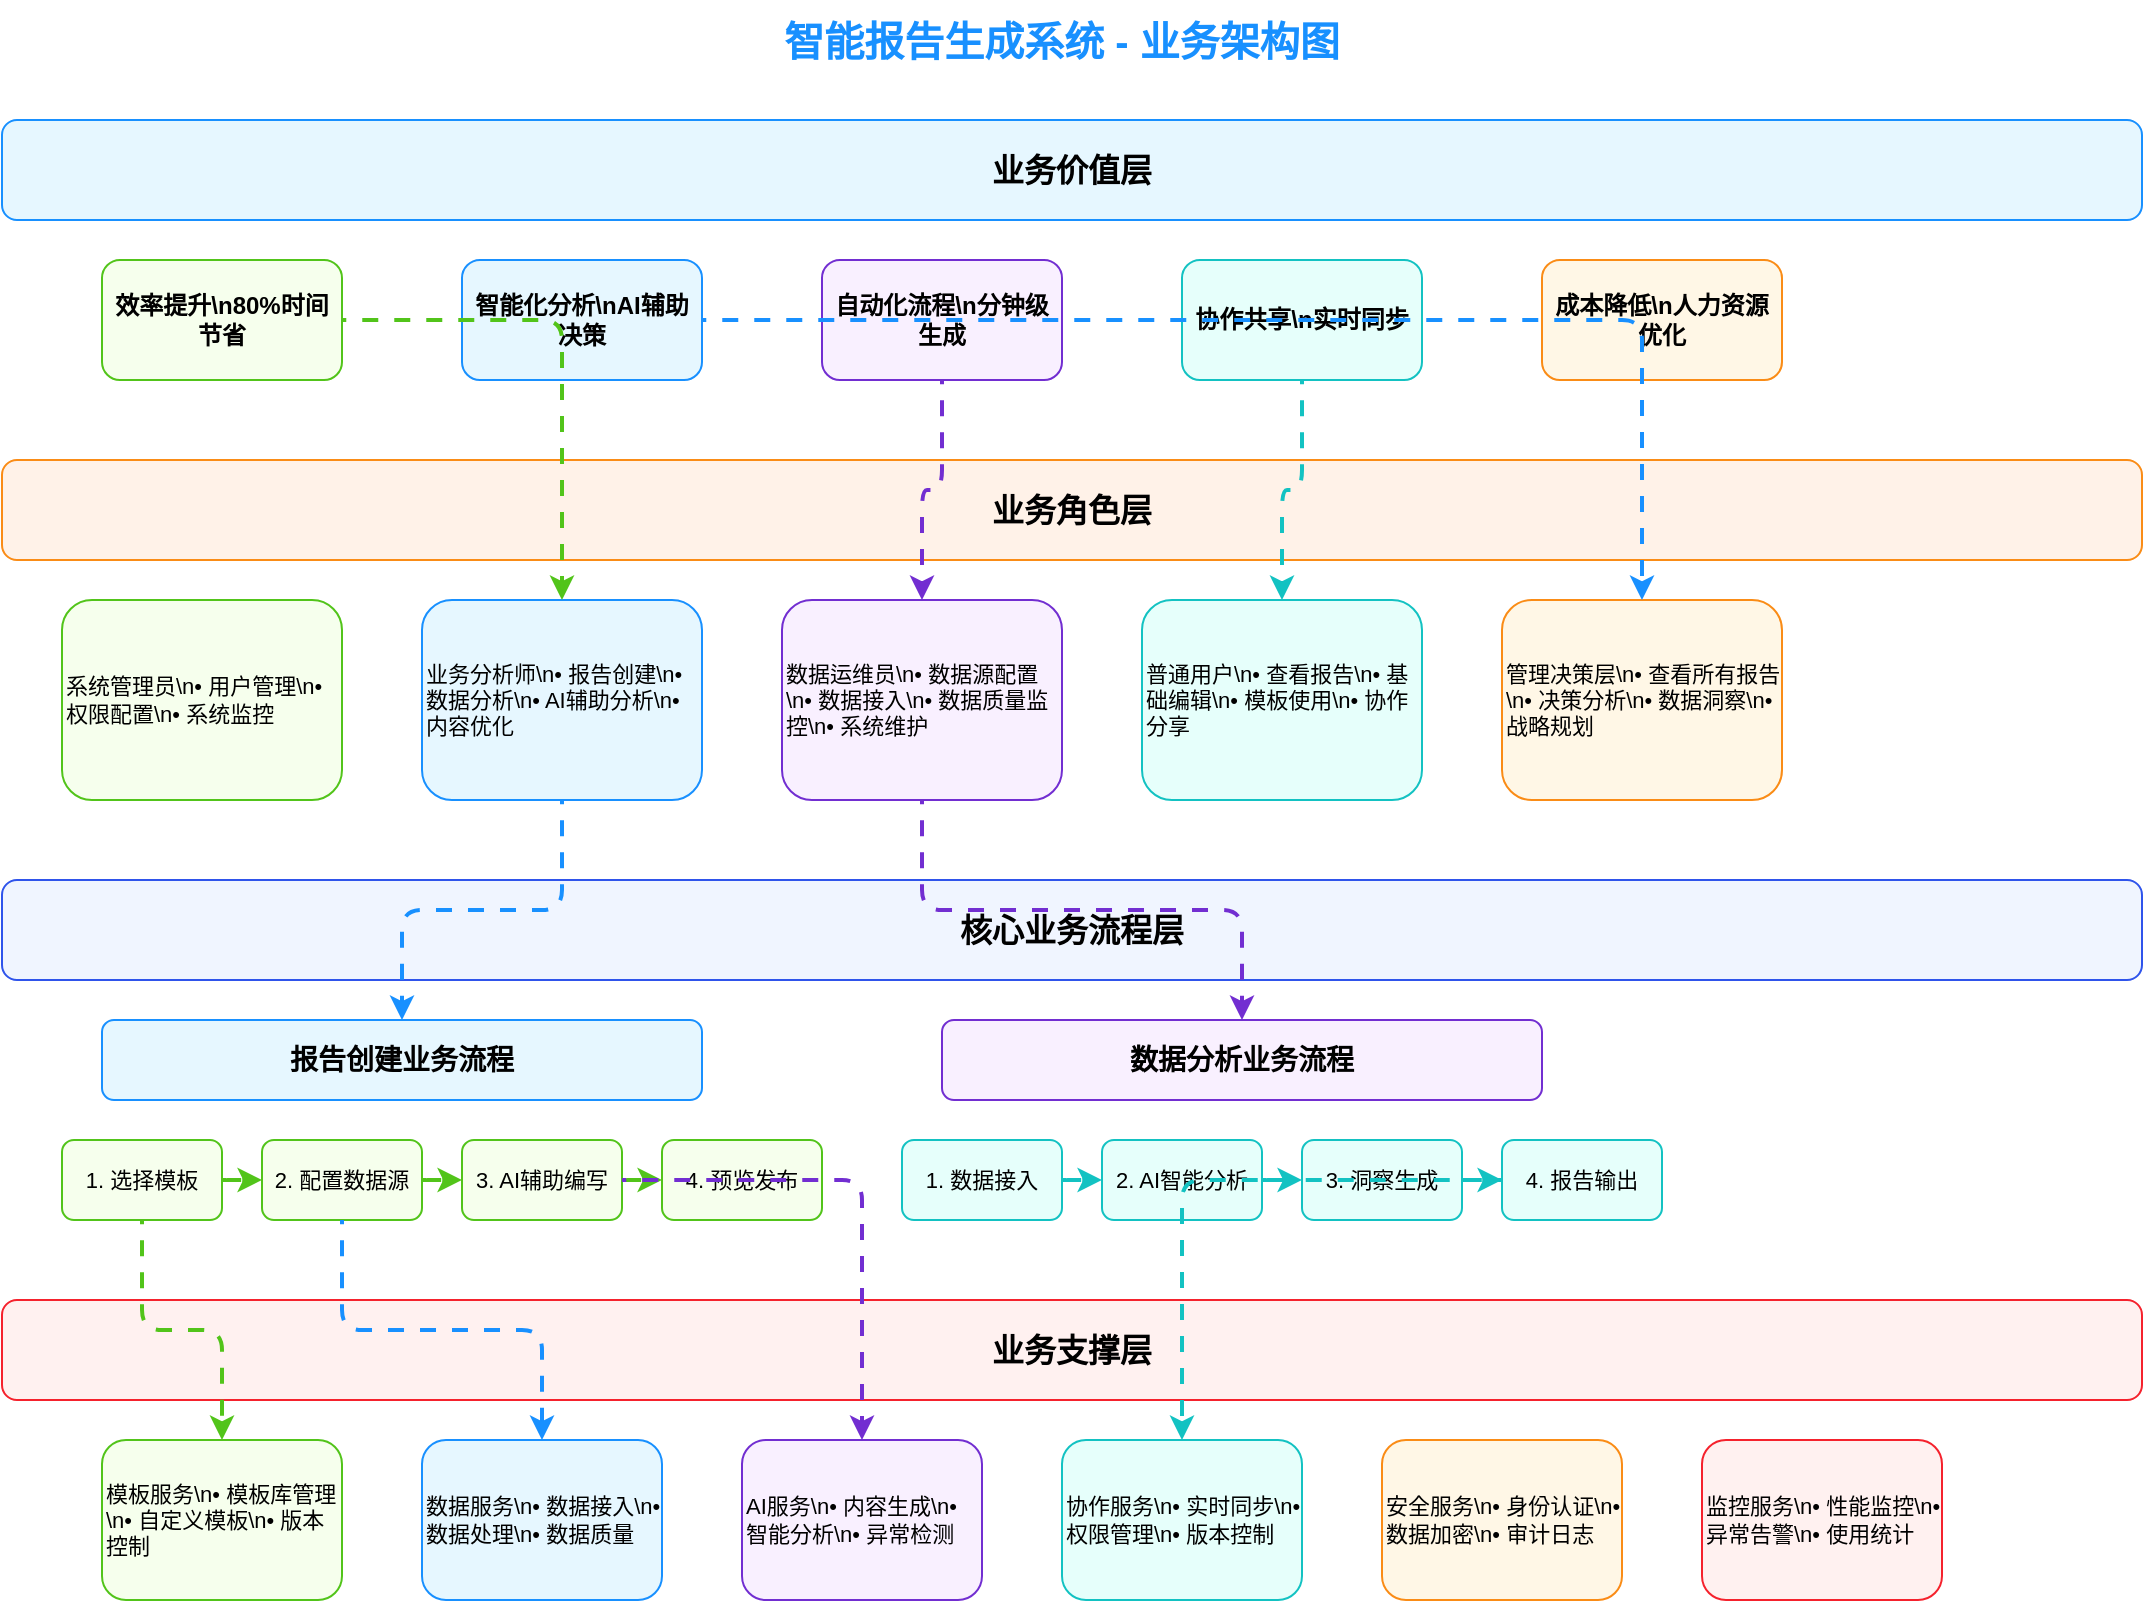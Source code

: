 <mxfile version="22.1.16" type="device">
  <diagram name="业务架构图" id="business-architecture">
    <mxGraphModel dx="1422" dy="794" grid="1" gridSize="10" guides="1" tooltips="1" connect="1" arrows="1" fold="1" page="1" pageScale="1" pageWidth="1169" pageHeight="827" math="0" shadow="0">
      <root>
        <mxCell id="0" />
        <mxCell id="1" parent="0" />
        
        <!-- 标题 -->
        <mxCell id="title" value="智能报告生成系统 - 业务架构图" style="text;html=1;strokeColor=none;fillColor=none;align=center;verticalAlign=middle;whiteSpace=wrap;rounded=0;fontSize=20;fontStyle=1;fontColor=#1890FF;" vertex="1" parent="1">
          <mxGeometry x="400" y="20" width="360" height="40" as="geometry" />
        </mxCell>
        
        <!-- 业务价值层 -->
        <mxCell id="value-layer" value="业务价值层" style="rounded=1;whiteSpace=wrap;html=1;fillColor=#E6F7FF;strokeColor=#1890FF;fontSize=16;fontStyle=1;" vertex="1" parent="1">
          <mxGeometry x="50" y="80" width="1070" height="50" as="geometry" />
        </mxCell>
        
        <!-- 核心价值主张 -->
        <mxCell id="efficiency" value="效率提升\n80%时间节省" style="rounded=1;whiteSpace=wrap;html=1;fillColor=#F6FFED;strokeColor=#52C41A;fontSize=12;fontStyle=1;" vertex="1" parent="1">
          <mxGeometry x="100" y="150" width="120" height="60" as="geometry" />
        </mxCell>
        
        <mxCell id="intelligence" value="智能化分析\nAI辅助决策" style="rounded=1;whiteSpace=wrap;html=1;fillColor=#E6F7FF;strokeColor=#1890FF;fontSize=12;fontStyle=1;" vertex="1" parent="1">
          <mxGeometry x="280" y="150" width="120" height="60" as="geometry" />
        </mxCell>
        
        <mxCell id="automation" value="自动化流程\n分钟级生成" style="rounded=1;whiteSpace=wrap;html=1;fillColor=#F9F0FF;strokeColor=#722ED1;fontSize=12;fontStyle=1;" vertex="1" parent="1">
          <mxGeometry x="460" y="150" width="120" height="60" as="geometry" />
        </mxCell>
        
        <mxCell id="collaboration" value="协作共享\n实时同步" style="rounded=1;whiteSpace=wrap;html=1;fillColor=#E6FFFB;strokeColor=#13C2C2;fontSize=12;fontStyle=1;" vertex="1" parent="1">
          <mxGeometry x="640" y="150" width="120" height="60" as="geometry" />
        </mxCell>
        
        <mxCell id="cost-reduction" value="成本降低\n人力资源优化" style="rounded=1;whiteSpace=wrap;html=1;fillColor=#FFF7E6;strokeColor=#FA8C16;fontSize=12;fontStyle=1;" vertex="1" parent="1">
          <mxGeometry x="820" y="150" width="120" height="60" as="geometry" />
        </mxCell>
        
        <!-- 业务角色层 -->
        <mxCell id="role-layer" value="业务角色层" style="rounded=1;whiteSpace=wrap;html=1;fillColor=#FFF2E8;strokeColor=#FA8C16;fontSize=16;fontStyle=1;" vertex="1" parent="1">
          <mxGeometry x="50" y="250" width="1070" height="50" as="geometry" />
        </mxCell>
        
        <!-- 核心业务角色 -->
        <mxCell id="business-admin" value="系统管理员\n• 用户管理\n• 权限配置\n• 系统监控" style="rounded=1;whiteSpace=wrap;html=1;fillColor=#F6FFED;strokeColor=#52C41A;fontSize=11;align=left;" vertex="1" parent="1">
          <mxGeometry x="80" y="320" width="140" height="100" as="geometry" />
        </mxCell>
        
        <mxCell id="business-analyst" value="业务分析师\n• 报告创建\n• 数据分析\n• AI辅助分析\n• 内容优化" style="rounded=1;whiteSpace=wrap;html=1;fillColor=#E6F7FF;strokeColor=#1890FF;fontSize=11;align=left;" vertex="1" parent="1">
          <mxGeometry x="260" y="320" width="140" height="100" as="geometry" />
        </mxCell>
        
        <mxCell id="data-operator" value="数据运维员\n• 数据源配置\n• 数据接入\n• 数据质量监控\n• 系统维护" style="rounded=1;whiteSpace=wrap;html=1;fillColor=#F9F0FF;strokeColor=#722ED1;fontSize=11;align=left;" vertex="1" parent="1">
          <mxGeometry x="440" y="320" width="140" height="100" as="geometry" />
        </mxCell>
        
        <mxCell id="end-user" value="普通用户\n• 查看报告\n• 基础编辑\n• 模板使用\n• 协作分享" style="rounded=1;whiteSpace=wrap;html=1;fillColor=#E6FFFB;strokeColor=#13C2C2;fontSize=11;align=left;" vertex="1" parent="1">
          <mxGeometry x="620" y="320" width="140" height="100" as="geometry" />
        </mxCell>
        
        <mxCell id="decision-maker" value="管理决策层\n• 查看所有报告\n• 决策分析\n• 数据洞察\n• 战略规划" style="rounded=1;whiteSpace=wrap;html=1;fillColor=#FFF7E6;strokeColor=#FA8C16;fontSize=11;align=left;" vertex="1" parent="1">
          <mxGeometry x="800" y="320" width="140" height="100" as="geometry" />
        </mxCell>
        
        <!-- 业务流程层 -->
        <mxCell id="process-layer" value="核心业务流程层" style="rounded=1;whiteSpace=wrap;html=1;fillColor=#F0F5FF;strokeColor=#2F54EB;fontSize=16;fontStyle=1;" vertex="1" parent="1">
          <mxGeometry x="50" y="460" width="1070" height="50" as="geometry" />
        </mxCell>
        
        <!-- 核心业务流程 -->
        <mxCell id="report-creation-flow" value="报告创建业务流程" style="rounded=1;whiteSpace=wrap;html=1;fillColor=#E6F7FF;strokeColor=#1890FF;fontSize=14;fontStyle=1;" vertex="1" parent="1">
          <mxGeometry x="100" y="530" width="300" height="40" as="geometry" />
        </mxCell>
        
        <mxCell id="step1" value="1. 选择模板" style="rounded=1;whiteSpace=wrap;html=1;fillColor=#F6FFED;strokeColor=#52C41A;fontSize=11;" vertex="1" parent="1">
          <mxGeometry x="80" y="590" width="80" height="40" as="geometry" />
        </mxCell>
        
        <mxCell id="step2" value="2. 配置数据源" style="rounded=1;whiteSpace=wrap;html=1;fillColor=#F6FFED;strokeColor=#52C41A;fontSize=11;" vertex="1" parent="1">
          <mxGeometry x="180" y="590" width="80" height="40" as="geometry" />
        </mxCell>
        
        <mxCell id="step3" value="3. AI辅助编写" style="rounded=1;whiteSpace=wrap;html=1;fillColor=#F6FFED;strokeColor=#52C41A;fontSize=11;" vertex="1" parent="1">
          <mxGeometry x="280" y="590" width="80" height="40" as="geometry" />
        </mxCell>
        
        <mxCell id="step4" value="4. 预览发布" style="rounded=1;whiteSpace=wrap;html=1;fillColor=#F6FFED;strokeColor=#52C41A;fontSize=11;" vertex="1" parent="1">
          <mxGeometry x="380" y="590" width="80" height="40" as="geometry" />
        </mxCell>
        
        <mxCell id="data-analysis-flow" value="数据分析业务流程" style="rounded=1;whiteSpace=wrap;html=1;fillColor=#F9F0FF;strokeColor=#722ED1;fontSize=14;fontStyle=1;" vertex="1" parent="1">
          <mxGeometry x="520" y="530" width="300" height="40" as="geometry" />
        </mxCell>
        
        <mxCell id="analysis1" value="1. 数据接入" style="rounded=1;whiteSpace=wrap;html=1;fillColor=#E6FFFB;strokeColor=#13C2C2;fontSize=11;" vertex="1" parent="1">
          <mxGeometry x="500" y="590" width="80" height="40" as="geometry" />
        </mxCell>
        
        <mxCell id="analysis2" value="2. AI智能分析" style="rounded=1;whiteSpace=wrap;html=1;fillColor=#E6FFFB;strokeColor=#13C2C2;fontSize=11;" vertex="1" parent="1">
          <mxGeometry x="600" y="590" width="80" height="40" as="geometry" />
        </mxCell>
        
        <mxCell id="analysis3" value="3. 洞察生成" style="rounded=1;whiteSpace=wrap;html=1;fillColor=#E6FFFB;strokeColor=#13C2C2;fontSize=11;" vertex="1" parent="1">
          <mxGeometry x="700" y="590" width="80" height="40" as="geometry" />
        </mxCell>
        
        <mxCell id="analysis4" value="4. 报告输出" style="rounded=1;whiteSpace=wrap;html=1;fillColor=#E6FFFB;strokeColor=#13C2C2;fontSize=11;" vertex="1" parent="1">
          <mxGeometry x="800" y="590" width="80" height="40" as="geometry" />
        </mxCell>
        
        <!-- 业务支撑层 -->
        <mxCell id="support-layer" value="业务支撑层" style="rounded=1;whiteSpace=wrap;html=1;fillColor=#FFF1F0;strokeColor=#F5222D;fontSize=16;fontStyle=1;" vertex="1" parent="1">
          <mxGeometry x="50" y="670" width="1070" height="50" as="geometry" />
        </mxCell>
        
        <!-- 支撑服务 -->
        <mxCell id="template-service" value="模板服务\n• 模板库管理\n• 自定义模板\n• 版本控制" style="rounded=1;whiteSpace=wrap;html=1;fillColor=#F6FFED;strokeColor=#52C41A;fontSize=11;align=left;" vertex="1" parent="1">
          <mxGeometry x="100" y="740" width="120" height="80" as="geometry" />
        </mxCell>
        
        <mxCell id="data-service" value="数据服务\n• 数据接入\n• 数据处理\n• 数据质量" style="rounded=1;whiteSpace=wrap;html=1;fillColor=#E6F7FF;strokeColor=#1890FF;fontSize=11;align=left;" vertex="1" parent="1">
          <mxGeometry x="260" y="740" width="120" height="80" as="geometry" />
        </mxCell>
        
        <mxCell id="ai-service" value="AI服务\n• 内容生成\n• 智能分析\n• 异常检测" style="rounded=1;whiteSpace=wrap;html=1;fillColor=#F9F0FF;strokeColor=#722ED1;fontSize=11;align=left;" vertex="1" parent="1">
          <mxGeometry x="420" y="740" width="120" height="80" as="geometry" />
        </mxCell>
        
        <mxCell id="collab-service" value="协作服务\n• 实时同步\n• 权限管理\n• 版本控制" style="rounded=1;whiteSpace=wrap;html=1;fillColor=#E6FFFB;strokeColor=#13C2C2;fontSize=11;align=left;" vertex="1" parent="1">
          <mxGeometry x="580" y="740" width="120" height="80" as="geometry" />
        </mxCell>
        
        <mxCell id="security-service" value="安全服务\n• 身份认证\n• 数据加密\n• 审计日志" style="rounded=1;whiteSpace=wrap;html=1;fillColor=#FFF7E6;strokeColor=#FA8C16;fontSize=11;align=left;" vertex="1" parent="1">
          <mxGeometry x="740" y="740" width="120" height="80" as="geometry" />
        </mxCell>
        
        <mxCell id="monitor-service" value="监控服务\n• 性能监控\n• 异常告警\n• 使用统计" style="rounded=1;whiteSpace=wrap;html=1;fillColor=#FFF1F0;strokeColor=#F5222D;fontSize=11;align=left;" vertex="1" parent="1">
          <mxGeometry x="900" y="740" width="120" height="80" as="geometry" />
        </mxCell>
        
        <!-- 流动连线 - 价值到角色 -->
        <mxCell id="value-flow1" style="edgeStyle=orthogonalEdgeStyle;rounded=1;orthogonalLoop=1;jettySize=auto;html=1;strokeColor=#52C41A;strokeWidth=2;flowAnimation=1;" edge="1" parent="1" source="efficiency" target="business-analyst">
          <mxGeometry relative="1" as="geometry" />
        </mxCell>
        
        <mxCell id="value-flow2" style="edgeStyle=orthogonalEdgeStyle;rounded=1;orthogonalLoop=1;jettySize=auto;html=1;strokeColor=#1890FF;strokeWidth=2;flowAnimation=1;" edge="1" parent="1" source="intelligence" target="decision-maker">
          <mxGeometry relative="1" as="geometry" />
        </mxCell>
        
        <mxCell id="value-flow3" style="edgeStyle=orthogonalEdgeStyle;rounded=1;orthogonalLoop=1;jettySize=auto;html=1;strokeColor=#722ED1;strokeWidth=2;flowAnimation=1;" edge="1" parent="1" source="automation" target="data-operator">
          <mxGeometry relative="1" as="geometry" />
        </mxCell>
        
        <mxCell id="value-flow4" style="edgeStyle=orthogonalEdgeStyle;rounded=1;orthogonalLoop=1;jettySize=auto;html=1;strokeColor=#13C2C2;strokeWidth=2;flowAnimation=1;" edge="1" parent="1" source="collaboration" target="end-user">
          <mxGeometry relative="1" as="geometry" />
        </mxCell>
        
        <!-- 角色到流程 -->
        <mxCell id="role-flow1" style="edgeStyle=orthogonalEdgeStyle;rounded=1;orthogonalLoop=1;jettySize=auto;html=1;strokeColor=#1890FF;strokeWidth=2;flowAnimation=1;" edge="1" parent="1" source="business-analyst" target="report-creation-flow">
          <mxGeometry relative="1" as="geometry" />
        </mxCell>
        
        <mxCell id="role-flow2" style="edgeStyle=orthogonalEdgeStyle;rounded=1;orthogonalLoop=1;jettySize=auto;html=1;strokeColor=#722ED1;strokeWidth=2;flowAnimation=1;" edge="1" parent="1" source="data-operator" target="data-analysis-flow">
          <mxGeometry relative="1" as="geometry" />
        </mxCell>
        
        <!-- 流程步骤连线 -->
        <mxCell id="step-flow1" style="edgeStyle=orthogonalEdgeStyle;rounded=1;orthogonalLoop=1;jettySize=auto;html=1;strokeColor=#52C41A;strokeWidth=2;flowAnimation=1;" edge="1" parent="1" source="step1" target="step2">
          <mxGeometry relative="1" as="geometry" />
        </mxCell>
        
        <mxCell id="step-flow2" style="edgeStyle=orthogonalEdgeStyle;rounded=1;orthogonalLoop=1;jettySize=auto;html=1;strokeColor=#52C41A;strokeWidth=2;flowAnimation=1;" edge="1" parent="1" source="step2" target="step3">
          <mxGeometry relative="1" as="geometry" />
        </mxCell>
        
        <mxCell id="step-flow3" style="edgeStyle=orthogonalEdgeStyle;rounded=1;orthogonalLoop=1;jettySize=auto;html=1;strokeColor=#52C41A;strokeWidth=2;flowAnimation=1;" edge="1" parent="1" source="step3" target="step4">
          <mxGeometry relative="1" as="geometry" />
        </mxCell>
        
        <mxCell id="analysis-flow1" style="edgeStyle=orthogonalEdgeStyle;rounded=1;orthogonalLoop=1;jettySize=auto;html=1;strokeColor=#13C2C2;strokeWidth=2;flowAnimation=1;" edge="1" parent="1" source="analysis1" target="analysis2">
          <mxGeometry relative="1" as="geometry" />
        </mxCell>
        
        <mxCell id="analysis-flow2" style="edgeStyle=orthogonalEdgeStyle;rounded=1;orthogonalLoop=1;jettySize=auto;html=1;strokeColor=#13C2C2;strokeWidth=2;flowAnimation=1;" edge="1" parent="1" source="analysis2" target="analysis3">
          <mxGeometry relative="1" as="geometry" />
        </mxCell>
        
        <mxCell id="analysis-flow3" style="edgeStyle=orthogonalEdgeStyle;rounded=1;orthogonalLoop=1;jettySize=auto;html=1;strokeColor=#13C2C2;strokeWidth=2;flowAnimation=1;" edge="1" parent="1" source="analysis3" target="analysis4">
          <mxGeometry relative="1" as="geometry" />
        </mxCell>
        
        <!-- 流程到支撑服务 -->
        <mxCell id="support-flow1" style="edgeStyle=orthogonalEdgeStyle;rounded=1;orthogonalLoop=1;jettySize=auto;html=1;strokeColor=#52C41A;strokeWidth=2;flowAnimation=1;" edge="1" parent="1" source="step1" target="template-service">
          <mxGeometry relative="1" as="geometry" />
        </mxCell>
        
        <mxCell id="support-flow2" style="edgeStyle=orthogonalEdgeStyle;rounded=1;orthogonalLoop=1;jettySize=auto;html=1;strokeColor=#1890FF;strokeWidth=2;flowAnimation=1;" edge="1" parent="1" source="step2" target="data-service">
          <mxGeometry relative="1" as="geometry" />
        </mxCell>
        
        <mxCell id="support-flow3" style="edgeStyle=orthogonalEdgeStyle;rounded=1;orthogonalLoop=1;jettySize=auto;html=1;strokeColor=#722ED1;strokeWidth=2;flowAnimation=1;" edge="1" parent="1" source="step3" target="ai-service">
          <mxGeometry relative="1" as="geometry" />
        </mxCell>
        
        <mxCell id="support-flow4" style="edgeStyle=orthogonalEdgeStyle;rounded=1;orthogonalLoop=1;jettySize=auto;html=1;strokeColor=#13C2C2;strokeWidth=2;flowAnimation=1;" edge="1" parent="1" source="analysis4" target="collab-service">
          <mxGeometry relative="1" as="geometry" />
        </mxCell>
        
      </root>
    </mxGraphModel>
  </diagram>
</mxfile>